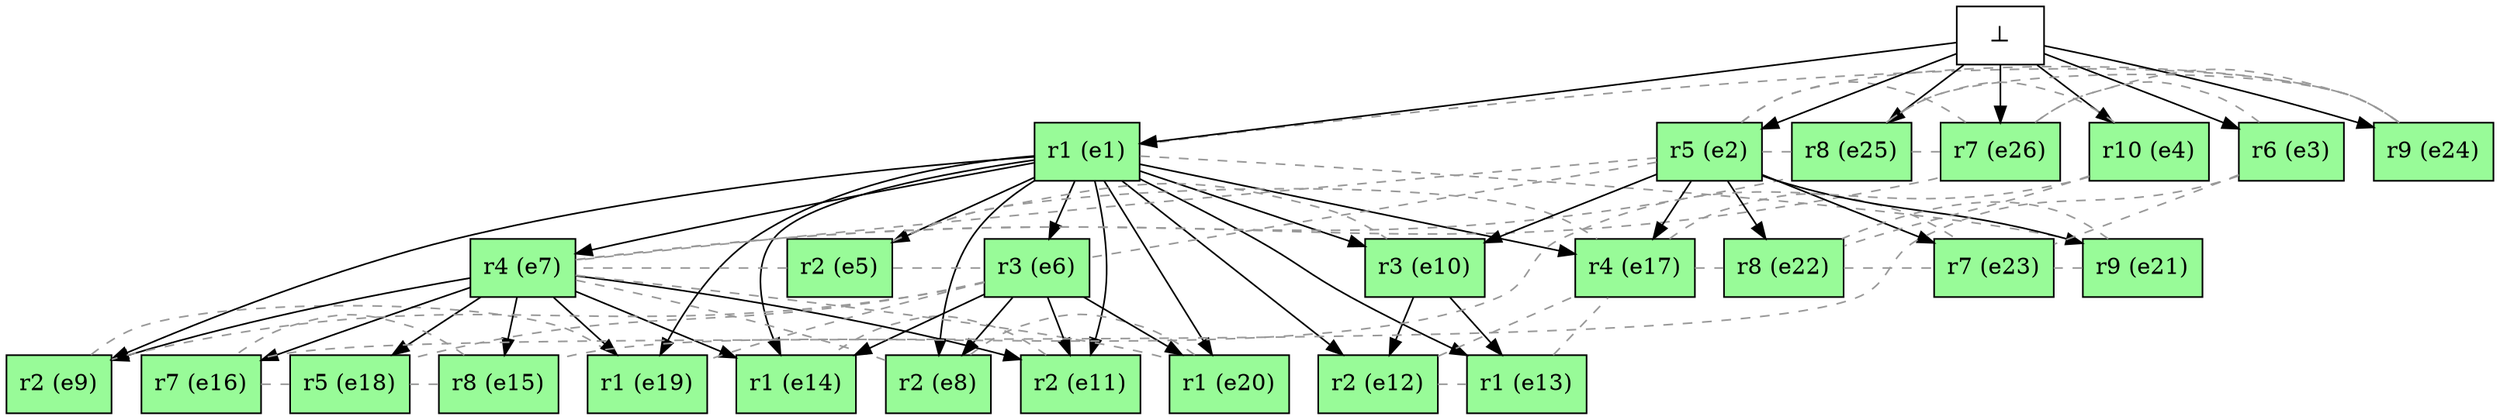 digraph test {
  e1 -> e12;
  e1 -> e11;
  e1 -> e13;
  e1 -> e14;
  e1 -> e9;
  e1 -> e8;
  e1 -> e19;
  e1 -> e20;
  e1 -> e5;
  e1 -> e17;
  e1 -> e7;
  e1 -> e10;
  e1 -> e6;
  e2 -> e10;
  e2 -> e17;
  e2 -> e21;
  e2 -> e22;
  e2 -> e23;
  e6 -> e14;
  e6 -> e20;
  e6 -> e11;
  e6 -> e8;
  e7 -> e14;
  e7 -> e19;
  e7 -> e11;
  e7 -> e9;
  e7 -> e15;
  e7 -> e16;
  e7 -> e18;
  e10 -> e13;
  e10 -> e12;
  e0 -> e1;
  e0 -> e2;
  e0 -> e3;
  e0 -> e4;
  e0 -> e24;
  e0 -> e25;
  e0 -> e26;

//conflicts
  e1 -> e21 [arrowhead=none color=gray60 style=dashed constraint=false];
  e1 -> e24 [arrowhead=none color=gray60 style=dashed constraint=false];
  e2 -> e6 [arrowhead=none color=gray60 style=dashed constraint=false];
  e2 -> e7 [arrowhead=none color=gray60 style=dashed constraint=false];
  e2 -> e24 [arrowhead=none color=gray60 style=dashed constraint=false];
  e2 -> e25 [arrowhead=none color=gray60 style=dashed constraint=false];
  e2 -> e26 [arrowhead=none color=gray60 style=dashed constraint=false];
  e3 -> e16 [arrowhead=none color=gray60 style=dashed constraint=false];
  e3 -> e23 [arrowhead=none color=gray60 style=dashed constraint=false];
  e3 -> e26 [arrowhead=none color=gray60 style=dashed constraint=false];
  e4 -> e15 [arrowhead=none color=gray60 style=dashed constraint=false];
  e4 -> e22 [arrowhead=none color=gray60 style=dashed constraint=false];
  e4 -> e25 [arrowhead=none color=gray60 style=dashed constraint=false];
  e5 -> e6 [arrowhead=none color=gray60 style=dashed constraint=false];
  e5 -> e7 [arrowhead=none color=gray60 style=dashed constraint=false];
  e5 -> e10 [arrowhead=none color=gray60 style=dashed constraint=false];
  e5 -> e17 [arrowhead=none color=gray60 style=dashed constraint=false];
  e6 -> e9 [arrowhead=none color=gray60 style=dashed constraint=false];
  e6 -> e18 [arrowhead=none color=gray60 style=dashed constraint=false];
  e6 -> e19 [arrowhead=none color=gray60 style=dashed constraint=false];
  e7 -> e8 [arrowhead=none color=gray60 style=dashed constraint=false];
  e7 -> e20 [arrowhead=none color=gray60 style=dashed constraint=false];
  e7 -> e25 [arrowhead=none color=gray60 style=dashed constraint=false];
  e7 -> e26 [arrowhead=none color=gray60 style=dashed constraint=false];
  e8 -> e20 [arrowhead=none color=gray60 style=dashed constraint=false];
  e9 -> e19 [arrowhead=none color=gray60 style=dashed constraint=false];
  e11 -> e14 [arrowhead=none color=gray60 style=dashed constraint=false];
  e12 -> e13 [arrowhead=none color=gray60 style=dashed constraint=false];
  e12 -> e17 [arrowhead=none color=gray60 style=dashed constraint=false];
  e13 -> e17 [arrowhead=none color=gray60 style=dashed constraint=false];
  e15 -> e16 [arrowhead=none color=gray60 style=dashed constraint=false];
  e15 -> e18 [arrowhead=none color=gray60 style=dashed constraint=false];
  e16 -> e18 [arrowhead=none color=gray60 style=dashed constraint=false];
  e17 -> e22 [arrowhead=none color=gray60 style=dashed constraint=false];
  e17 -> e23 [arrowhead=none color=gray60 style=dashed constraint=false];
  e21 -> e22 [arrowhead=none color=gray60 style=dashed constraint=false];
  e21 -> e23 [arrowhead=none color=gray60 style=dashed constraint=false];
  e22 -> e23 [arrowhead=none color=gray60 style=dashed constraint=false];
  e24 -> e25 [arrowhead=none color=gray60 style=dashed constraint=false];
  e24 -> e26 [arrowhead=none color=gray60 style=dashed constraint=false];
  e25 -> e26 [arrowhead=none color=gray60 style=dashed constraint=false];

  e1 [fillcolor=palegreen label="r1 (e1)" shape=box style=filled];
  e2 [fillcolor=palegreen label="r5 (e2)" shape=box style=filled];
  e3 [fillcolor=palegreen label="r6 (e3)" shape=box style=filled];
  e4 [fillcolor=palegreen label="r10 (e4)" shape=box style=filled];
  e5 [fillcolor=palegreen label="r2 (e5)" shape=box style=filled];
  e6 [fillcolor=palegreen label="r3 (e6)" shape=box style=filled];
  e7 [fillcolor=palegreen label="r4 (e7)" shape=box style=filled];
  e8 [fillcolor=palegreen label="r2 (e8)" shape=box style=filled];
  e9 [fillcolor=palegreen label="r2 (e9)" shape=box style=filled];
  e10 [fillcolor=palegreen label="r3 (e10)" shape=box style=filled];
  e11 [fillcolor=palegreen label="r2 (e11)" shape=box style=filled];
  e12 [fillcolor=palegreen label="r2 (e12)" shape=box style=filled];
  e13 [fillcolor=palegreen label="r1 (e13)" shape=box style=filled];
  e14 [fillcolor=palegreen label="r1 (e14)" shape=box style=filled];
  e15 [fillcolor=palegreen label="r8 (e15)" shape=box style=filled];
  e16 [fillcolor=palegreen label="r7 (e16)" shape=box style=filled];
  e17 [fillcolor=palegreen label="r4 (e17)" shape=box style=filled];
  e18 [fillcolor=palegreen label="r5 (e18)" shape=box style=filled];
  e19 [fillcolor=palegreen label="r1 (e19)" shape=box style=filled];
  e20 [fillcolor=palegreen label="r1 (e20)" shape=box style=filled];
  e21 [fillcolor=palegreen label="r9 (e21)" shape=box style=filled];
  e22 [fillcolor=palegreen label="r8 (e22)" shape=box style=filled];
  e23 [fillcolor=palegreen label="r7 (e23)" shape=box style=filled];
  e24 [fillcolor=palegreen label="r9 (e24)" shape=box style=filled];
  e25 [fillcolor=palegreen label="r8 (e25)" shape=box style=filled];
  e26 [fillcolor=palegreen label="r7 (e26)" shape=box style=filled];
  e0 [fillcolor=white label="⊥" shape=box style=filled];
}
